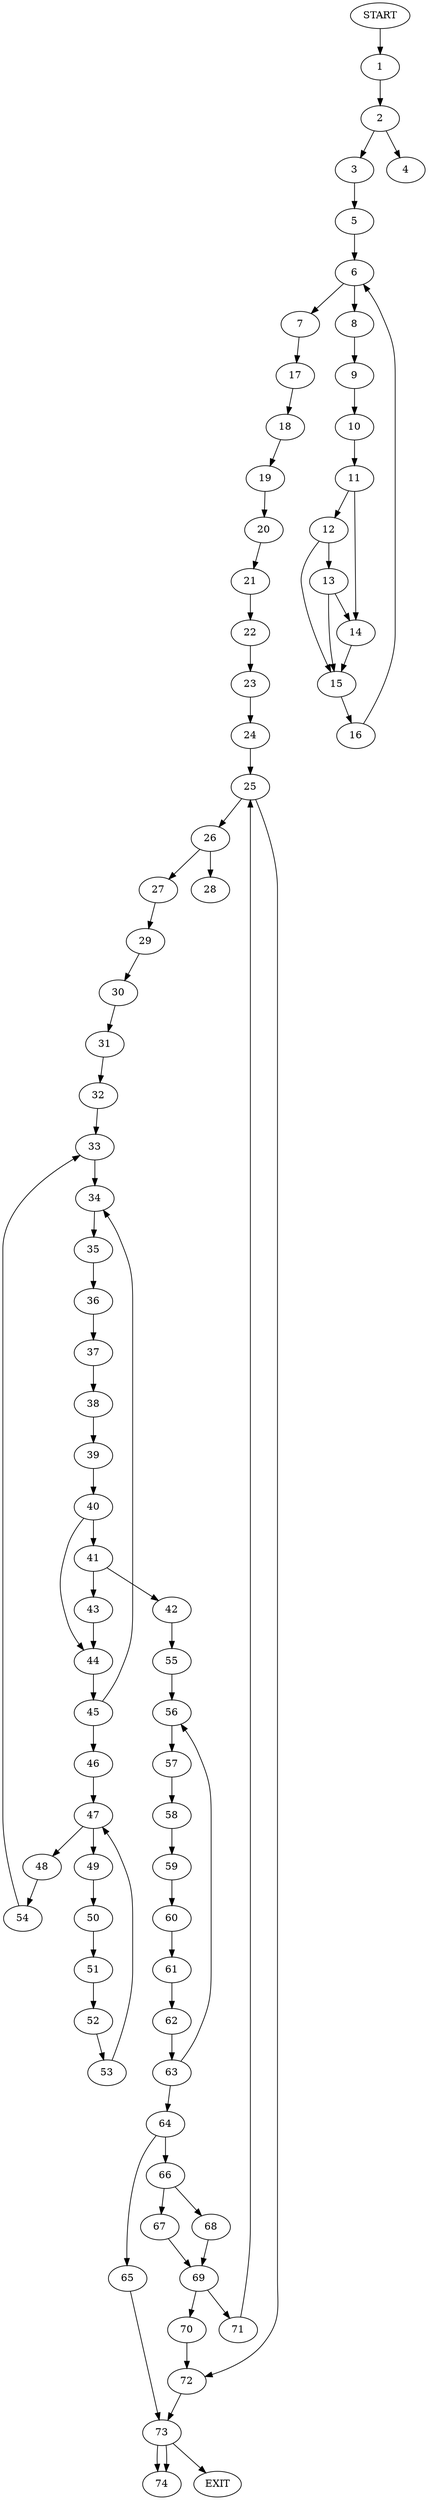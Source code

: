 digraph { 
0 [label="START"];
1;
2;
3;
4;
5;
6;
7;
8;
9;
10;
11;
12;
13;
14;
15;
16;
17;
18;
19;
20;
21;
22;
23;
24;
25;
26;
27;
28;
29;
30;
31;
32;
33;
34;
35;
36;
37;
38;
39;
40;
41;
42;
43;
44;
45;
46;
47;
48;
49;
50;
51;
52;
53;
54;
55;
56;
57;
58;
59;
60;
61;
62;
63;
64;
65;
66;
67;
68;
69;
70;
71;
72;
73;
74;
75[label="EXIT"];
0 -> 1;
1 -> 2;
2 -> 3;
2 -> 4;
3 -> 5;
5 -> 6;
6 -> 8;
6 -> 7;
7 -> 17;
8 -> 9;
9 -> 10;
10 -> 11;
11 -> 14;
11 -> 12;
12 -> 13;
12 -> 15;
13 -> 14;
13 -> 15;
14 -> 15;
15 -> 16;
16 -> 6;
17 -> 18;
18 -> 19;
19 -> 20;
20 -> 21;
21 -> 22;
22 -> 23;
23 -> 24;
24 -> 25;
25 -> 26;
25 -> 72;
26 -> 27;
26 -> 28;
27 -> 29;
29 -> 30;
30 -> 31;
31 -> 32;
32 -> 33;
33 -> 34;
34 -> 35;
35 -> 36;
36 -> 37;
37 -> 38;
38 -> 39;
39 -> 40;
40 -> 41;
40 -> 44;
41 -> 42;
41 -> 43;
42 -> 55;
43 -> 44;
44 -> 45;
45 -> 34;
45 -> 46;
46 -> 47;
47 -> 49;
47 -> 48;
48 -> 54;
49 -> 50;
50 -> 51;
51 -> 52;
52 -> 53;
53 -> 47;
54 -> 33;
55 -> 56;
56 -> 57;
57 -> 58;
58 -> 59;
59 -> 60;
60 -> 61;
61 -> 62;
62 -> 63;
63 -> 56;
63 -> 64;
64 -> 65;
64 -> 66;
65 -> 73;
66 -> 68;
66 -> 67;
67 -> 69;
68 -> 69;
69 -> 70;
69 -> 71;
70 -> 72;
71 -> 25;
72 -> 73;
73 -> 75;
73 -> 74;
73:s2 -> 74;
}